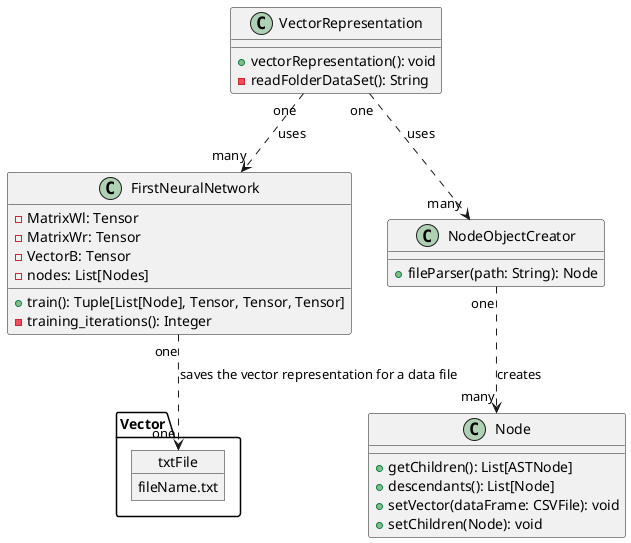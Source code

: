 @startuml Vector_representation-model

class VectorRepresentation {
    + vectorRepresentation(): void
    - readFolderDataSet(): String
}


class FirstNeuralNetwork {
    - MatrixWl: Tensor
    - MatrixWr: Tensor
    - VectorB: Tensor
    - nodes: List[Nodes]
    + train(): Tuple[List[Node], Tensor, Tensor, Tensor]
    - training_iterations(): Integer
}


class Node {

    + getChildren(): List[ASTNode]
    + descendants(): List[Node]
    + setVector(dataFrame: CSVFile): void
    + setChildren(Node): void
}


class NodeObjectCreator {
    + fileParser(path: String): Node
}

package Vector <<Folder>> {
    object txtFile {
        fileName.txt
    }
}


VectorRepresentation "one" ..> "many" FirstNeuralNetwork : uses
VectorRepresentation "one" ..> "many" NodeObjectCreator : uses
NodeObjectCreator "one"..> "many" Node : creates

FirstNeuralNetwork "one" ..> "one" txtFile: saves the vector representation for a data file


@enduml